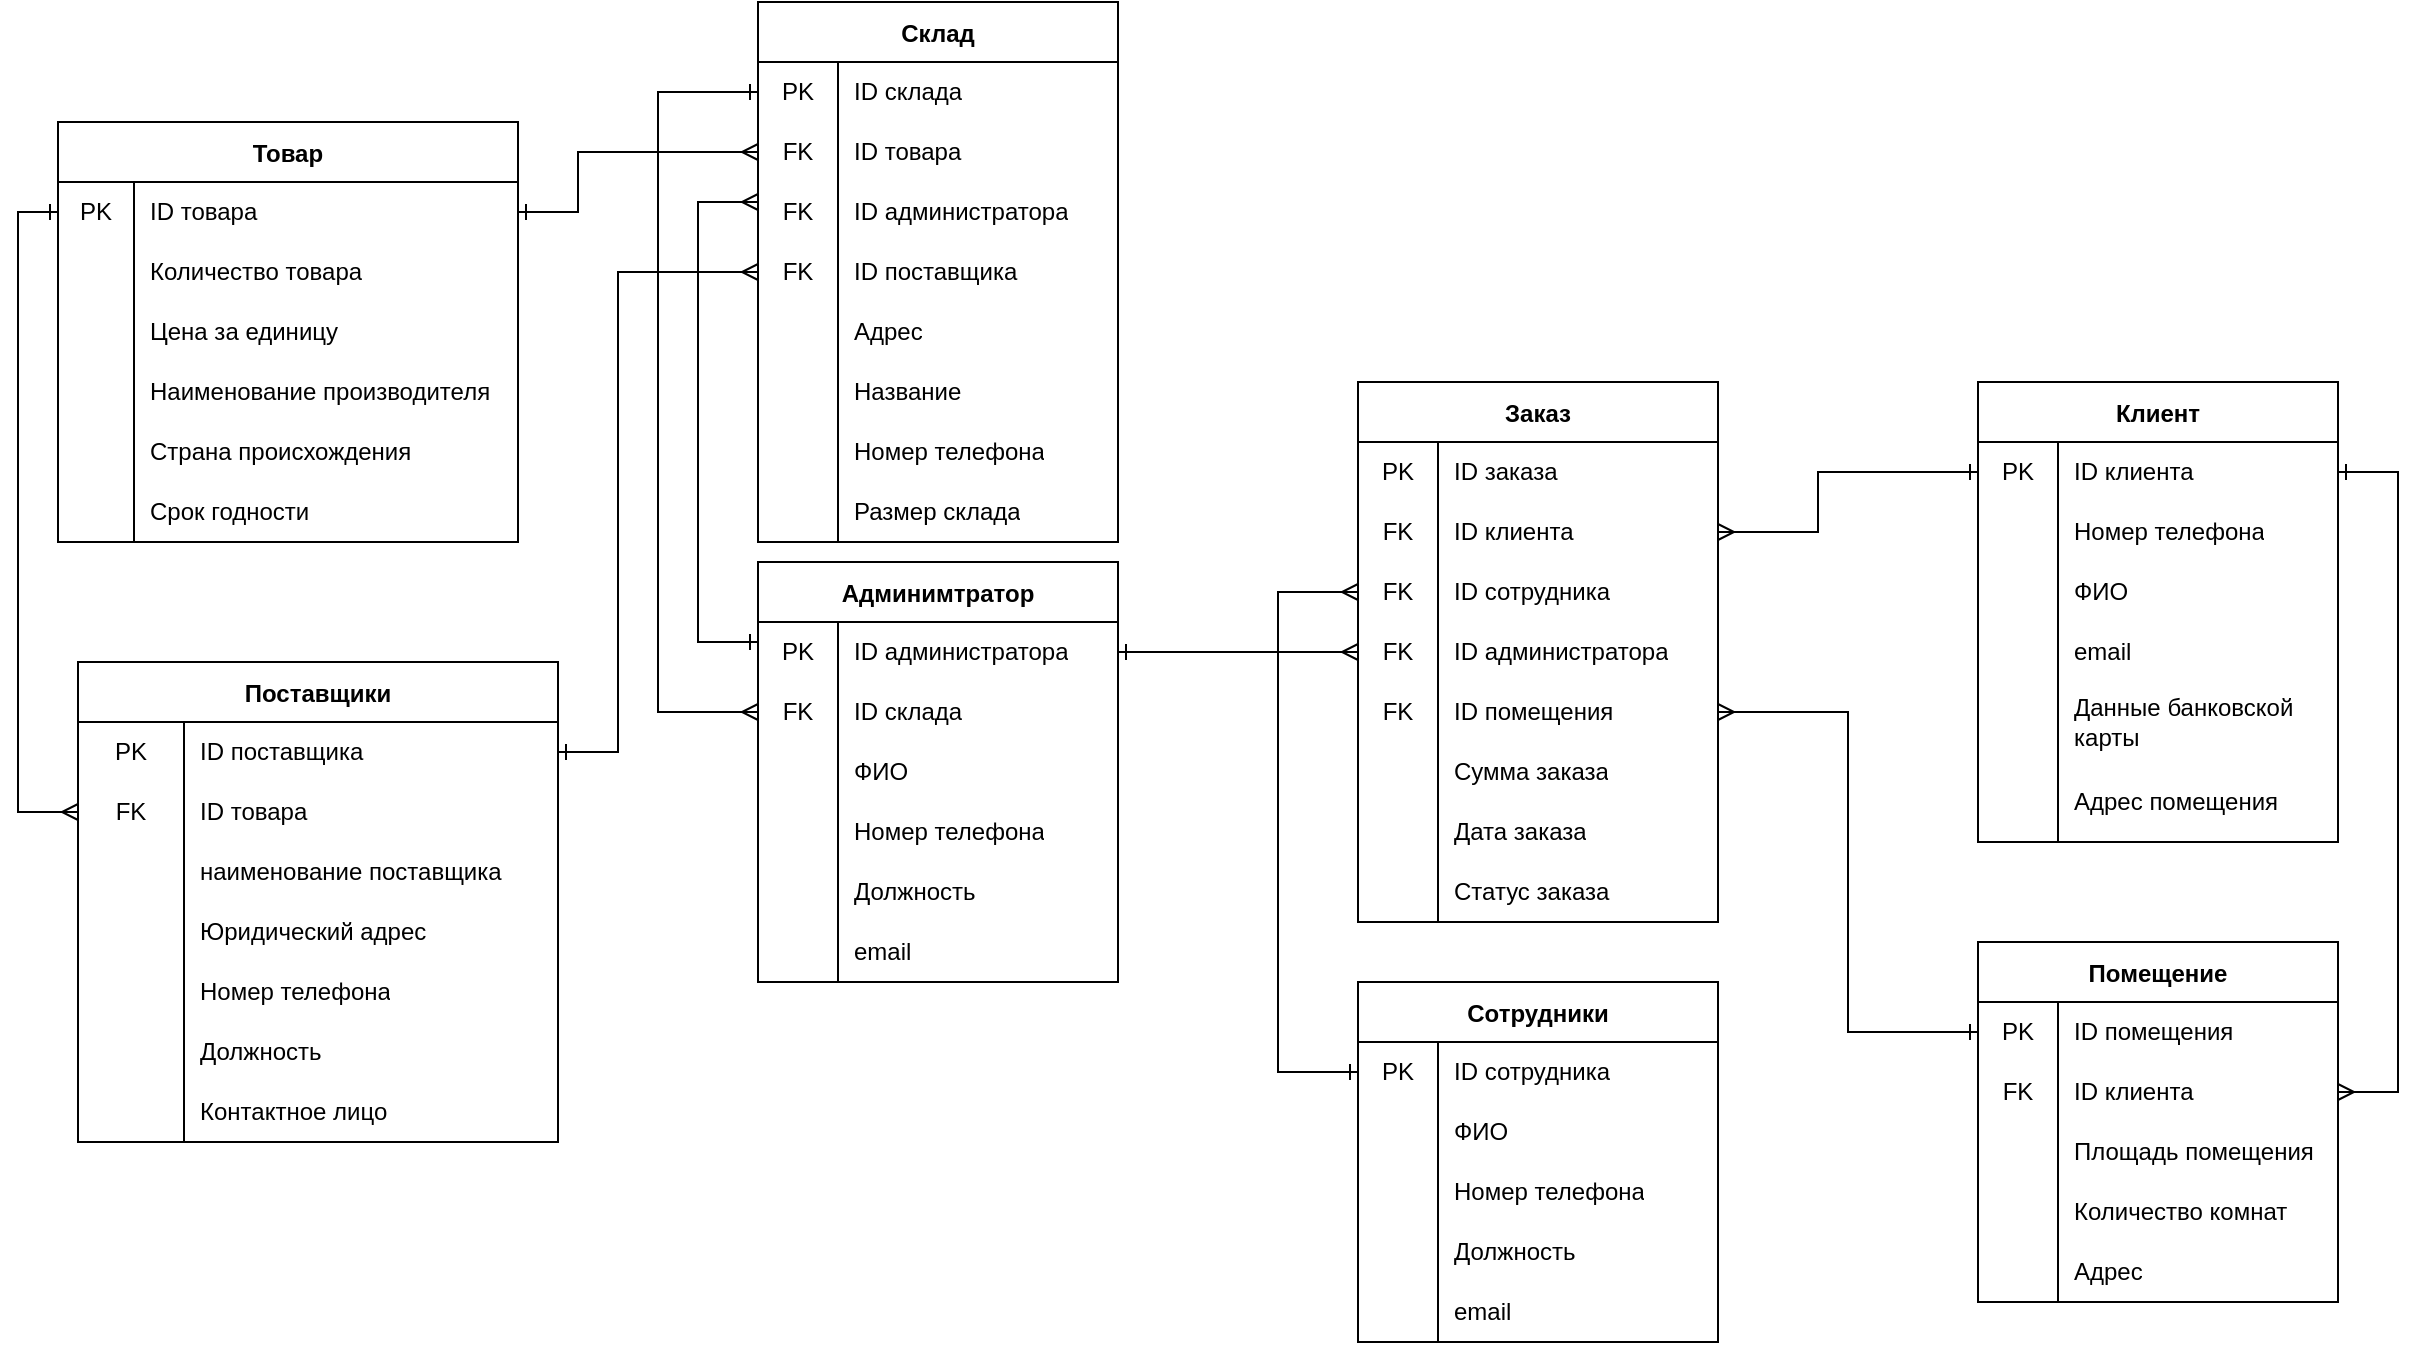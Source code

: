 <mxfile version="20.6.0" type="device"><diagram id="OBoXkC4nlz3z7EiW-fcx" name="Страница 1"><mxGraphModel dx="1374" dy="827" grid="1" gridSize="10" guides="1" tooltips="1" connect="1" arrows="1" fold="1" page="1" pageScale="1" pageWidth="3300" pageHeight="4681" math="0" shadow="0"><root><mxCell id="0"/><mxCell id="1" parent="0"/><mxCell id="IJb0HNaAYDzFqVxqo2gw-1" value="Клиент" style="shape=table;startSize=30;container=1;collapsible=0;childLayout=tableLayout;fixedRows=1;rowLines=0;fontStyle=1;" vertex="1" parent="1"><mxGeometry x="1070" y="270" width="180" height="230" as="geometry"/></mxCell><mxCell id="IJb0HNaAYDzFqVxqo2gw-2" value="" style="shape=tableRow;horizontal=0;startSize=0;swimlaneHead=0;swimlaneBody=0;top=0;left=0;bottom=0;right=0;collapsible=0;dropTarget=0;fillColor=none;points=[[0,0.5],[1,0.5]];portConstraint=eastwest;" vertex="1" parent="IJb0HNaAYDzFqVxqo2gw-1"><mxGeometry y="30" width="180" height="30" as="geometry"/></mxCell><mxCell id="IJb0HNaAYDzFqVxqo2gw-3" value="PK" style="shape=partialRectangle;html=1;whiteSpace=wrap;connectable=0;fillColor=none;top=0;left=0;bottom=0;right=0;overflow=hidden;pointerEvents=1;" vertex="1" parent="IJb0HNaAYDzFqVxqo2gw-2"><mxGeometry width="40" height="30" as="geometry"><mxRectangle width="40" height="30" as="alternateBounds"/></mxGeometry></mxCell><mxCell id="IJb0HNaAYDzFqVxqo2gw-4" value="ID клиента" style="shape=partialRectangle;html=1;whiteSpace=wrap;connectable=0;fillColor=none;top=0;left=0;bottom=0;right=0;align=left;spacingLeft=6;overflow=hidden;" vertex="1" parent="IJb0HNaAYDzFqVxqo2gw-2"><mxGeometry x="40" width="140" height="30" as="geometry"><mxRectangle width="140" height="30" as="alternateBounds"/></mxGeometry></mxCell><mxCell id="IJb0HNaAYDzFqVxqo2gw-5" value="" style="shape=tableRow;horizontal=0;startSize=0;swimlaneHead=0;swimlaneBody=0;top=0;left=0;bottom=0;right=0;collapsible=0;dropTarget=0;fillColor=none;points=[[0,0.5],[1,0.5]];portConstraint=eastwest;" vertex="1" parent="IJb0HNaAYDzFqVxqo2gw-1"><mxGeometry y="60" width="180" height="30" as="geometry"/></mxCell><mxCell id="IJb0HNaAYDzFqVxqo2gw-6" value="" style="shape=partialRectangle;html=1;whiteSpace=wrap;connectable=0;fillColor=none;top=0;left=0;bottom=0;right=0;overflow=hidden;" vertex="1" parent="IJb0HNaAYDzFqVxqo2gw-5"><mxGeometry width="40" height="30" as="geometry"><mxRectangle width="40" height="30" as="alternateBounds"/></mxGeometry></mxCell><mxCell id="IJb0HNaAYDzFqVxqo2gw-7" value="Номер телефона" style="shape=partialRectangle;html=1;whiteSpace=wrap;connectable=0;fillColor=none;top=0;left=0;bottom=0;right=0;align=left;spacingLeft=6;overflow=hidden;" vertex="1" parent="IJb0HNaAYDzFqVxqo2gw-5"><mxGeometry x="40" width="140" height="30" as="geometry"><mxRectangle width="140" height="30" as="alternateBounds"/></mxGeometry></mxCell><mxCell id="IJb0HNaAYDzFqVxqo2gw-8" value="" style="shape=tableRow;horizontal=0;startSize=0;swimlaneHead=0;swimlaneBody=0;top=0;left=0;bottom=0;right=0;collapsible=0;dropTarget=0;fillColor=none;points=[[0,0.5],[1,0.5]];portConstraint=eastwest;" vertex="1" parent="IJb0HNaAYDzFqVxqo2gw-1"><mxGeometry y="90" width="180" height="30" as="geometry"/></mxCell><mxCell id="IJb0HNaAYDzFqVxqo2gw-9" value="" style="shape=partialRectangle;html=1;whiteSpace=wrap;connectable=0;fillColor=none;top=0;left=0;bottom=0;right=0;overflow=hidden;" vertex="1" parent="IJb0HNaAYDzFqVxqo2gw-8"><mxGeometry width="40" height="30" as="geometry"><mxRectangle width="40" height="30" as="alternateBounds"/></mxGeometry></mxCell><mxCell id="IJb0HNaAYDzFqVxqo2gw-10" value="ФИО" style="shape=partialRectangle;html=1;whiteSpace=wrap;connectable=0;fillColor=none;top=0;left=0;bottom=0;right=0;align=left;spacingLeft=6;overflow=hidden;" vertex="1" parent="IJb0HNaAYDzFqVxqo2gw-8"><mxGeometry x="40" width="140" height="30" as="geometry"><mxRectangle width="140" height="30" as="alternateBounds"/></mxGeometry></mxCell><mxCell id="IJb0HNaAYDzFqVxqo2gw-11" style="shape=tableRow;horizontal=0;startSize=0;swimlaneHead=0;swimlaneBody=0;top=0;left=0;bottom=0;right=0;collapsible=0;dropTarget=0;fillColor=none;points=[[0,0.5],[1,0.5]];portConstraint=eastwest;" vertex="1" parent="IJb0HNaAYDzFqVxqo2gw-1"><mxGeometry y="120" width="180" height="30" as="geometry"/></mxCell><mxCell id="IJb0HNaAYDzFqVxqo2gw-12" style="shape=partialRectangle;html=1;whiteSpace=wrap;connectable=0;fillColor=none;top=0;left=0;bottom=0;right=0;overflow=hidden;" vertex="1" parent="IJb0HNaAYDzFqVxqo2gw-11"><mxGeometry width="40" height="30" as="geometry"><mxRectangle width="40" height="30" as="alternateBounds"/></mxGeometry></mxCell><mxCell id="IJb0HNaAYDzFqVxqo2gw-13" value="email" style="shape=partialRectangle;html=1;whiteSpace=wrap;connectable=0;fillColor=none;top=0;left=0;bottom=0;right=0;align=left;spacingLeft=6;overflow=hidden;" vertex="1" parent="IJb0HNaAYDzFqVxqo2gw-11"><mxGeometry x="40" width="140" height="30" as="geometry"><mxRectangle width="140" height="30" as="alternateBounds"/></mxGeometry></mxCell><mxCell id="IJb0HNaAYDzFqVxqo2gw-14" style="shape=tableRow;horizontal=0;startSize=0;swimlaneHead=0;swimlaneBody=0;top=0;left=0;bottom=0;right=0;collapsible=0;dropTarget=0;fillColor=none;points=[[0,0.5],[1,0.5]];portConstraint=eastwest;" vertex="1" parent="IJb0HNaAYDzFqVxqo2gw-1"><mxGeometry y="150" width="180" height="40" as="geometry"/></mxCell><mxCell id="IJb0HNaAYDzFqVxqo2gw-15" style="shape=partialRectangle;html=1;whiteSpace=wrap;connectable=0;fillColor=none;top=0;left=0;bottom=0;right=0;overflow=hidden;" vertex="1" parent="IJb0HNaAYDzFqVxqo2gw-14"><mxGeometry width="40" height="40" as="geometry"><mxRectangle width="40" height="40" as="alternateBounds"/></mxGeometry></mxCell><mxCell id="IJb0HNaAYDzFqVxqo2gw-16" value="Данные банковской карты" style="shape=partialRectangle;html=1;whiteSpace=wrap;connectable=0;fillColor=none;top=0;left=0;bottom=0;right=0;align=left;spacingLeft=6;overflow=hidden;" vertex="1" parent="IJb0HNaAYDzFqVxqo2gw-14"><mxGeometry x="40" width="140" height="40" as="geometry"><mxRectangle width="140" height="40" as="alternateBounds"/></mxGeometry></mxCell><mxCell id="IJb0HNaAYDzFqVxqo2gw-17" style="shape=tableRow;horizontal=0;startSize=0;swimlaneHead=0;swimlaneBody=0;top=0;left=0;bottom=0;right=0;collapsible=0;dropTarget=0;fillColor=none;points=[[0,0.5],[1,0.5]];portConstraint=eastwest;" vertex="1" parent="IJb0HNaAYDzFqVxqo2gw-1"><mxGeometry y="190" width="180" height="40" as="geometry"/></mxCell><mxCell id="IJb0HNaAYDzFqVxqo2gw-18" style="shape=partialRectangle;html=1;whiteSpace=wrap;connectable=0;fillColor=none;top=0;left=0;bottom=0;right=0;overflow=hidden;" vertex="1" parent="IJb0HNaAYDzFqVxqo2gw-17"><mxGeometry width="40" height="40" as="geometry"><mxRectangle width="40" height="40" as="alternateBounds"/></mxGeometry></mxCell><mxCell id="IJb0HNaAYDzFqVxqo2gw-19" value="Адрес помещения" style="shape=partialRectangle;html=1;whiteSpace=wrap;connectable=0;fillColor=none;top=0;left=0;bottom=0;right=0;align=left;spacingLeft=6;overflow=hidden;" vertex="1" parent="IJb0HNaAYDzFqVxqo2gw-17"><mxGeometry x="40" width="140" height="40" as="geometry"><mxRectangle width="140" height="40" as="alternateBounds"/></mxGeometry></mxCell><mxCell id="IJb0HNaAYDzFqVxqo2gw-20" value="Админимтратор" style="shape=table;startSize=30;container=1;collapsible=0;childLayout=tableLayout;fixedRows=1;rowLines=0;fontStyle=1;" vertex="1" parent="1"><mxGeometry x="460" y="360" width="180" height="210" as="geometry"/></mxCell><mxCell id="IJb0HNaAYDzFqVxqo2gw-21" style="shape=tableRow;horizontal=0;startSize=0;swimlaneHead=0;swimlaneBody=0;top=0;left=0;bottom=0;right=0;collapsible=0;dropTarget=0;fillColor=none;points=[[0,0.5],[1,0.5]];portConstraint=eastwest;" vertex="1" parent="IJb0HNaAYDzFqVxqo2gw-20"><mxGeometry y="30" width="180" height="30" as="geometry"/></mxCell><mxCell id="IJb0HNaAYDzFqVxqo2gw-22" value="PK" style="shape=partialRectangle;html=1;whiteSpace=wrap;connectable=0;fillColor=none;top=0;left=0;bottom=0;right=0;overflow=hidden;pointerEvents=1;" vertex="1" parent="IJb0HNaAYDzFqVxqo2gw-21"><mxGeometry width="40" height="30" as="geometry"><mxRectangle width="40" height="30" as="alternateBounds"/></mxGeometry></mxCell><mxCell id="IJb0HNaAYDzFqVxqo2gw-23" value="ID администратора" style="shape=partialRectangle;html=1;whiteSpace=wrap;connectable=0;fillColor=none;top=0;left=0;bottom=0;right=0;align=left;spacingLeft=6;overflow=hidden;" vertex="1" parent="IJb0HNaAYDzFqVxqo2gw-21"><mxGeometry x="40" width="140" height="30" as="geometry"><mxRectangle width="140" height="30" as="alternateBounds"/></mxGeometry></mxCell><mxCell id="IJb0HNaAYDzFqVxqo2gw-359" style="shape=tableRow;horizontal=0;startSize=0;swimlaneHead=0;swimlaneBody=0;top=0;left=0;bottom=0;right=0;collapsible=0;dropTarget=0;fillColor=none;points=[[0,0.5],[1,0.5]];portConstraint=eastwest;" vertex="1" parent="IJb0HNaAYDzFqVxqo2gw-20"><mxGeometry y="60" width="180" height="30" as="geometry"/></mxCell><mxCell id="IJb0HNaAYDzFqVxqo2gw-360" value="FK" style="shape=partialRectangle;html=1;whiteSpace=wrap;connectable=0;fillColor=none;top=0;left=0;bottom=0;right=0;overflow=hidden;pointerEvents=1;" vertex="1" parent="IJb0HNaAYDzFqVxqo2gw-359"><mxGeometry width="40" height="30" as="geometry"><mxRectangle width="40" height="30" as="alternateBounds"/></mxGeometry></mxCell><mxCell id="IJb0HNaAYDzFqVxqo2gw-361" value="ID склада" style="shape=partialRectangle;html=1;whiteSpace=wrap;connectable=0;fillColor=none;top=0;left=0;bottom=0;right=0;align=left;spacingLeft=6;overflow=hidden;" vertex="1" parent="IJb0HNaAYDzFqVxqo2gw-359"><mxGeometry x="40" width="140" height="30" as="geometry"><mxRectangle width="140" height="30" as="alternateBounds"/></mxGeometry></mxCell><mxCell id="IJb0HNaAYDzFqVxqo2gw-24" value="" style="shape=tableRow;horizontal=0;startSize=0;swimlaneHead=0;swimlaneBody=0;top=0;left=0;bottom=0;right=0;collapsible=0;dropTarget=0;fillColor=none;points=[[0,0.5],[1,0.5]];portConstraint=eastwest;" vertex="1" parent="IJb0HNaAYDzFqVxqo2gw-20"><mxGeometry y="90" width="180" height="30" as="geometry"/></mxCell><mxCell id="IJb0HNaAYDzFqVxqo2gw-25" value="" style="shape=partialRectangle;html=1;whiteSpace=wrap;connectable=0;fillColor=none;top=0;left=0;bottom=0;right=0;overflow=hidden;pointerEvents=1;" vertex="1" parent="IJb0HNaAYDzFqVxqo2gw-24"><mxGeometry width="40" height="30" as="geometry"><mxRectangle width="40" height="30" as="alternateBounds"/></mxGeometry></mxCell><mxCell id="IJb0HNaAYDzFqVxqo2gw-26" value="ФИО" style="shape=partialRectangle;html=1;whiteSpace=wrap;connectable=0;fillColor=none;top=0;left=0;bottom=0;right=0;align=left;spacingLeft=6;overflow=hidden;" vertex="1" parent="IJb0HNaAYDzFqVxqo2gw-24"><mxGeometry x="40" width="140" height="30" as="geometry"><mxRectangle width="140" height="30" as="alternateBounds"/></mxGeometry></mxCell><mxCell id="IJb0HNaAYDzFqVxqo2gw-27" value="" style="shape=tableRow;horizontal=0;startSize=0;swimlaneHead=0;swimlaneBody=0;top=0;left=0;bottom=0;right=0;collapsible=0;dropTarget=0;fillColor=none;points=[[0,0.5],[1,0.5]];portConstraint=eastwest;" vertex="1" parent="IJb0HNaAYDzFqVxqo2gw-20"><mxGeometry y="120" width="180" height="30" as="geometry"/></mxCell><mxCell id="IJb0HNaAYDzFqVxqo2gw-28" value="" style="shape=partialRectangle;html=1;whiteSpace=wrap;connectable=0;fillColor=none;top=0;left=0;bottom=0;right=0;overflow=hidden;" vertex="1" parent="IJb0HNaAYDzFqVxqo2gw-27"><mxGeometry width="40" height="30" as="geometry"><mxRectangle width="40" height="30" as="alternateBounds"/></mxGeometry></mxCell><mxCell id="IJb0HNaAYDzFqVxqo2gw-29" value="Номер телефона" style="shape=partialRectangle;html=1;whiteSpace=wrap;connectable=0;fillColor=none;top=0;left=0;bottom=0;right=0;align=left;spacingLeft=6;overflow=hidden;" vertex="1" parent="IJb0HNaAYDzFqVxqo2gw-27"><mxGeometry x="40" width="140" height="30" as="geometry"><mxRectangle width="140" height="30" as="alternateBounds"/></mxGeometry></mxCell><mxCell id="IJb0HNaAYDzFqVxqo2gw-30" value="" style="shape=tableRow;horizontal=0;startSize=0;swimlaneHead=0;swimlaneBody=0;top=0;left=0;bottom=0;right=0;collapsible=0;dropTarget=0;fillColor=none;points=[[0,0.5],[1,0.5]];portConstraint=eastwest;" vertex="1" parent="IJb0HNaAYDzFqVxqo2gw-20"><mxGeometry y="150" width="180" height="30" as="geometry"/></mxCell><mxCell id="IJb0HNaAYDzFqVxqo2gw-31" value="" style="shape=partialRectangle;html=1;whiteSpace=wrap;connectable=0;fillColor=none;top=0;left=0;bottom=0;right=0;overflow=hidden;" vertex="1" parent="IJb0HNaAYDzFqVxqo2gw-30"><mxGeometry width="40" height="30" as="geometry"><mxRectangle width="40" height="30" as="alternateBounds"/></mxGeometry></mxCell><mxCell id="IJb0HNaAYDzFqVxqo2gw-32" value="Должность" style="shape=partialRectangle;html=1;whiteSpace=wrap;connectable=0;fillColor=none;top=0;left=0;bottom=0;right=0;align=left;spacingLeft=6;overflow=hidden;" vertex="1" parent="IJb0HNaAYDzFqVxqo2gw-30"><mxGeometry x="40" width="140" height="30" as="geometry"><mxRectangle width="140" height="30" as="alternateBounds"/></mxGeometry></mxCell><mxCell id="IJb0HNaAYDzFqVxqo2gw-33" style="shape=tableRow;horizontal=0;startSize=0;swimlaneHead=0;swimlaneBody=0;top=0;left=0;bottom=0;right=0;collapsible=0;dropTarget=0;fillColor=none;points=[[0,0.5],[1,0.5]];portConstraint=eastwest;" vertex="1" parent="IJb0HNaAYDzFqVxqo2gw-20"><mxGeometry y="180" width="180" height="30" as="geometry"/></mxCell><mxCell id="IJb0HNaAYDzFqVxqo2gw-34" style="shape=partialRectangle;html=1;whiteSpace=wrap;connectable=0;fillColor=none;top=0;left=0;bottom=0;right=0;overflow=hidden;" vertex="1" parent="IJb0HNaAYDzFqVxqo2gw-33"><mxGeometry width="40" height="30" as="geometry"><mxRectangle width="40" height="30" as="alternateBounds"/></mxGeometry></mxCell><mxCell id="IJb0HNaAYDzFqVxqo2gw-35" value="email" style="shape=partialRectangle;html=1;whiteSpace=wrap;connectable=0;fillColor=none;top=0;left=0;bottom=0;right=0;align=left;spacingLeft=6;overflow=hidden;" vertex="1" parent="IJb0HNaAYDzFqVxqo2gw-33"><mxGeometry x="40" width="140" height="30" as="geometry"><mxRectangle width="140" height="30" as="alternateBounds"/></mxGeometry></mxCell><mxCell id="IJb0HNaAYDzFqVxqo2gw-36" value="Склад" style="shape=table;startSize=30;container=1;collapsible=0;childLayout=tableLayout;fixedRows=1;rowLines=0;fontStyle=1;" vertex="1" parent="1"><mxGeometry x="460" y="80" width="180" height="270" as="geometry"/></mxCell><mxCell id="IJb0HNaAYDzFqVxqo2gw-37" value="" style="shape=tableRow;horizontal=0;startSize=0;swimlaneHead=0;swimlaneBody=0;top=0;left=0;bottom=0;right=0;collapsible=0;dropTarget=0;fillColor=none;points=[[0,0.5],[1,0.5]];portConstraint=eastwest;" vertex="1" parent="IJb0HNaAYDzFqVxqo2gw-36"><mxGeometry y="30" width="180" height="30" as="geometry"/></mxCell><mxCell id="IJb0HNaAYDzFqVxqo2gw-38" value="PK" style="shape=partialRectangle;html=1;whiteSpace=wrap;connectable=0;fillColor=none;top=0;left=0;bottom=0;right=0;overflow=hidden;pointerEvents=1;" vertex="1" parent="IJb0HNaAYDzFqVxqo2gw-37"><mxGeometry width="40" height="30" as="geometry"><mxRectangle width="40" height="30" as="alternateBounds"/></mxGeometry></mxCell><mxCell id="IJb0HNaAYDzFqVxqo2gw-39" value="ID склада" style="shape=partialRectangle;html=1;whiteSpace=wrap;connectable=0;fillColor=none;top=0;left=0;bottom=0;right=0;align=left;spacingLeft=6;overflow=hidden;" vertex="1" parent="IJb0HNaAYDzFqVxqo2gw-37"><mxGeometry x="40" width="140" height="30" as="geometry"><mxRectangle width="140" height="30" as="alternateBounds"/></mxGeometry></mxCell><mxCell id="IJb0HNaAYDzFqVxqo2gw-348" style="shape=tableRow;horizontal=0;startSize=0;swimlaneHead=0;swimlaneBody=0;top=0;left=0;bottom=0;right=0;collapsible=0;dropTarget=0;fillColor=none;points=[[0,0.5],[1,0.5]];portConstraint=eastwest;" vertex="1" parent="IJb0HNaAYDzFqVxqo2gw-36"><mxGeometry y="60" width="180" height="30" as="geometry"/></mxCell><mxCell id="IJb0HNaAYDzFqVxqo2gw-349" value="FK" style="shape=partialRectangle;html=1;whiteSpace=wrap;connectable=0;fillColor=none;top=0;left=0;bottom=0;right=0;overflow=hidden;pointerEvents=1;" vertex="1" parent="IJb0HNaAYDzFqVxqo2gw-348"><mxGeometry width="40" height="30" as="geometry"><mxRectangle width="40" height="30" as="alternateBounds"/></mxGeometry></mxCell><mxCell id="IJb0HNaAYDzFqVxqo2gw-350" value="ID товара" style="shape=partialRectangle;html=1;whiteSpace=wrap;connectable=0;fillColor=none;top=0;left=0;bottom=0;right=0;align=left;spacingLeft=6;overflow=hidden;" vertex="1" parent="IJb0HNaAYDzFqVxqo2gw-348"><mxGeometry x="40" width="140" height="30" as="geometry"><mxRectangle width="140" height="30" as="alternateBounds"/></mxGeometry></mxCell><mxCell id="IJb0HNaAYDzFqVxqo2gw-362" style="shape=tableRow;horizontal=0;startSize=0;swimlaneHead=0;swimlaneBody=0;top=0;left=0;bottom=0;right=0;collapsible=0;dropTarget=0;fillColor=none;points=[[0,0.5],[1,0.5]];portConstraint=eastwest;" vertex="1" parent="IJb0HNaAYDzFqVxqo2gw-36"><mxGeometry y="90" width="180" height="30" as="geometry"/></mxCell><mxCell id="IJb0HNaAYDzFqVxqo2gw-363" value="FK" style="shape=partialRectangle;html=1;whiteSpace=wrap;connectable=0;fillColor=none;top=0;left=0;bottom=0;right=0;overflow=hidden;pointerEvents=1;" vertex="1" parent="IJb0HNaAYDzFqVxqo2gw-362"><mxGeometry width="40" height="30" as="geometry"><mxRectangle width="40" height="30" as="alternateBounds"/></mxGeometry></mxCell><mxCell id="IJb0HNaAYDzFqVxqo2gw-364" value="ID администратора" style="shape=partialRectangle;html=1;whiteSpace=wrap;connectable=0;fillColor=none;top=0;left=0;bottom=0;right=0;align=left;spacingLeft=6;overflow=hidden;" vertex="1" parent="IJb0HNaAYDzFqVxqo2gw-362"><mxGeometry x="40" width="140" height="30" as="geometry"><mxRectangle width="140" height="30" as="alternateBounds"/></mxGeometry></mxCell><mxCell id="IJb0HNaAYDzFqVxqo2gw-368" style="shape=tableRow;horizontal=0;startSize=0;swimlaneHead=0;swimlaneBody=0;top=0;left=0;bottom=0;right=0;collapsible=0;dropTarget=0;fillColor=none;points=[[0,0.5],[1,0.5]];portConstraint=eastwest;" vertex="1" parent="IJb0HNaAYDzFqVxqo2gw-36"><mxGeometry y="120" width="180" height="30" as="geometry"/></mxCell><mxCell id="IJb0HNaAYDzFqVxqo2gw-369" value="FK" style="shape=partialRectangle;html=1;whiteSpace=wrap;connectable=0;fillColor=none;top=0;left=0;bottom=0;right=0;overflow=hidden;pointerEvents=1;" vertex="1" parent="IJb0HNaAYDzFqVxqo2gw-368"><mxGeometry width="40" height="30" as="geometry"><mxRectangle width="40" height="30" as="alternateBounds"/></mxGeometry></mxCell><mxCell id="IJb0HNaAYDzFqVxqo2gw-370" value="ID поставщика" style="shape=partialRectangle;html=1;whiteSpace=wrap;connectable=0;fillColor=none;top=0;left=0;bottom=0;right=0;align=left;spacingLeft=6;overflow=hidden;" vertex="1" parent="IJb0HNaAYDzFqVxqo2gw-368"><mxGeometry x="40" width="140" height="30" as="geometry"><mxRectangle width="140" height="30" as="alternateBounds"/></mxGeometry></mxCell><mxCell id="IJb0HNaAYDzFqVxqo2gw-40" value="" style="shape=tableRow;horizontal=0;startSize=0;swimlaneHead=0;swimlaneBody=0;top=0;left=0;bottom=0;right=0;collapsible=0;dropTarget=0;fillColor=none;points=[[0,0.5],[1,0.5]];portConstraint=eastwest;" vertex="1" parent="IJb0HNaAYDzFqVxqo2gw-36"><mxGeometry y="150" width="180" height="30" as="geometry"/></mxCell><mxCell id="IJb0HNaAYDzFqVxqo2gw-41" value="" style="shape=partialRectangle;html=1;whiteSpace=wrap;connectable=0;fillColor=none;top=0;left=0;bottom=0;right=0;overflow=hidden;" vertex="1" parent="IJb0HNaAYDzFqVxqo2gw-40"><mxGeometry width="40" height="30" as="geometry"><mxRectangle width="40" height="30" as="alternateBounds"/></mxGeometry></mxCell><mxCell id="IJb0HNaAYDzFqVxqo2gw-42" value="Адрес" style="shape=partialRectangle;html=1;whiteSpace=wrap;connectable=0;fillColor=none;top=0;left=0;bottom=0;right=0;align=left;spacingLeft=6;overflow=hidden;" vertex="1" parent="IJb0HNaAYDzFqVxqo2gw-40"><mxGeometry x="40" width="140" height="30" as="geometry"><mxRectangle width="140" height="30" as="alternateBounds"/></mxGeometry></mxCell><mxCell id="IJb0HNaAYDzFqVxqo2gw-43" value="" style="shape=tableRow;horizontal=0;startSize=0;swimlaneHead=0;swimlaneBody=0;top=0;left=0;bottom=0;right=0;collapsible=0;dropTarget=0;fillColor=none;points=[[0,0.5],[1,0.5]];portConstraint=eastwest;" vertex="1" parent="IJb0HNaAYDzFqVxqo2gw-36"><mxGeometry y="180" width="180" height="30" as="geometry"/></mxCell><mxCell id="IJb0HNaAYDzFqVxqo2gw-44" value="" style="shape=partialRectangle;html=1;whiteSpace=wrap;connectable=0;fillColor=none;top=0;left=0;bottom=0;right=0;overflow=hidden;" vertex="1" parent="IJb0HNaAYDzFqVxqo2gw-43"><mxGeometry width="40" height="30" as="geometry"><mxRectangle width="40" height="30" as="alternateBounds"/></mxGeometry></mxCell><mxCell id="IJb0HNaAYDzFqVxqo2gw-45" value="Название" style="shape=partialRectangle;html=1;whiteSpace=wrap;connectable=0;fillColor=none;top=0;left=0;bottom=0;right=0;align=left;spacingLeft=6;overflow=hidden;" vertex="1" parent="IJb0HNaAYDzFqVxqo2gw-43"><mxGeometry x="40" width="140" height="30" as="geometry"><mxRectangle width="140" height="30" as="alternateBounds"/></mxGeometry></mxCell><mxCell id="IJb0HNaAYDzFqVxqo2gw-46" style="shape=tableRow;horizontal=0;startSize=0;swimlaneHead=0;swimlaneBody=0;top=0;left=0;bottom=0;right=0;collapsible=0;dropTarget=0;fillColor=none;points=[[0,0.5],[1,0.5]];portConstraint=eastwest;" vertex="1" parent="IJb0HNaAYDzFqVxqo2gw-36"><mxGeometry y="210" width="180" height="30" as="geometry"/></mxCell><mxCell id="IJb0HNaAYDzFqVxqo2gw-47" style="shape=partialRectangle;html=1;whiteSpace=wrap;connectable=0;fillColor=none;top=0;left=0;bottom=0;right=0;overflow=hidden;" vertex="1" parent="IJb0HNaAYDzFqVxqo2gw-46"><mxGeometry width="40" height="30" as="geometry"><mxRectangle width="40" height="30" as="alternateBounds"/></mxGeometry></mxCell><mxCell id="IJb0HNaAYDzFqVxqo2gw-48" value="Номер телефона" style="shape=partialRectangle;html=1;whiteSpace=wrap;connectable=0;fillColor=none;top=0;left=0;bottom=0;right=0;align=left;spacingLeft=6;overflow=hidden;" vertex="1" parent="IJb0HNaAYDzFqVxqo2gw-46"><mxGeometry x="40" width="140" height="30" as="geometry"><mxRectangle width="140" height="30" as="alternateBounds"/></mxGeometry></mxCell><mxCell id="IJb0HNaAYDzFqVxqo2gw-49" style="shape=tableRow;horizontal=0;startSize=0;swimlaneHead=0;swimlaneBody=0;top=0;left=0;bottom=0;right=0;collapsible=0;dropTarget=0;fillColor=none;points=[[0,0.5],[1,0.5]];portConstraint=eastwest;" vertex="1" parent="IJb0HNaAYDzFqVxqo2gw-36"><mxGeometry y="240" width="180" height="30" as="geometry"/></mxCell><mxCell id="IJb0HNaAYDzFqVxqo2gw-50" style="shape=partialRectangle;html=1;whiteSpace=wrap;connectable=0;fillColor=none;top=0;left=0;bottom=0;right=0;overflow=hidden;" vertex="1" parent="IJb0HNaAYDzFqVxqo2gw-49"><mxGeometry width="40" height="30" as="geometry"><mxRectangle width="40" height="30" as="alternateBounds"/></mxGeometry></mxCell><mxCell id="IJb0HNaAYDzFqVxqo2gw-51" value="Размер склада" style="shape=partialRectangle;html=1;whiteSpace=wrap;connectable=0;fillColor=none;top=0;left=0;bottom=0;right=0;align=left;spacingLeft=6;overflow=hidden;" vertex="1" parent="IJb0HNaAYDzFqVxqo2gw-49"><mxGeometry x="40" width="140" height="30" as="geometry"><mxRectangle width="140" height="30" as="alternateBounds"/></mxGeometry></mxCell><mxCell id="IJb0HNaAYDzFqVxqo2gw-80" value="Поставщики" style="shape=table;startSize=30;container=1;collapsible=0;childLayout=tableLayout;fixedRows=1;rowLines=0;fontStyle=1;" vertex="1" parent="1"><mxGeometry x="120" y="410" width="240" height="240" as="geometry"/></mxCell><mxCell id="IJb0HNaAYDzFqVxqo2gw-81" value="" style="shape=tableRow;horizontal=0;startSize=0;swimlaneHead=0;swimlaneBody=0;top=0;left=0;bottom=0;right=0;collapsible=0;dropTarget=0;fillColor=none;points=[[0,0.5],[1,0.5]];portConstraint=eastwest;" vertex="1" parent="IJb0HNaAYDzFqVxqo2gw-80"><mxGeometry y="30" width="240" height="30" as="geometry"/></mxCell><mxCell id="IJb0HNaAYDzFqVxqo2gw-82" value="PK" style="shape=partialRectangle;html=1;whiteSpace=wrap;connectable=0;fillColor=none;top=0;left=0;bottom=0;right=0;overflow=hidden;pointerEvents=1;" vertex="1" parent="IJb0HNaAYDzFqVxqo2gw-81"><mxGeometry width="53" height="30" as="geometry"><mxRectangle width="53" height="30" as="alternateBounds"/></mxGeometry></mxCell><mxCell id="IJb0HNaAYDzFqVxqo2gw-83" value="ID поставщика" style="shape=partialRectangle;html=1;whiteSpace=wrap;connectable=0;fillColor=none;top=0;left=0;bottom=0;right=0;align=left;spacingLeft=6;overflow=hidden;" vertex="1" parent="IJb0HNaAYDzFqVxqo2gw-81"><mxGeometry x="53" width="187" height="30" as="geometry"><mxRectangle width="187" height="30" as="alternateBounds"/></mxGeometry></mxCell><mxCell id="IJb0HNaAYDzFqVxqo2gw-352" style="shape=tableRow;horizontal=0;startSize=0;swimlaneHead=0;swimlaneBody=0;top=0;left=0;bottom=0;right=0;collapsible=0;dropTarget=0;fillColor=none;points=[[0,0.5],[1,0.5]];portConstraint=eastwest;" vertex="1" parent="IJb0HNaAYDzFqVxqo2gw-80"><mxGeometry y="60" width="240" height="30" as="geometry"/></mxCell><mxCell id="IJb0HNaAYDzFqVxqo2gw-353" value="FK" style="shape=partialRectangle;html=1;whiteSpace=wrap;connectable=0;fillColor=none;top=0;left=0;bottom=0;right=0;overflow=hidden;pointerEvents=1;" vertex="1" parent="IJb0HNaAYDzFqVxqo2gw-352"><mxGeometry width="53" height="30" as="geometry"><mxRectangle width="53" height="30" as="alternateBounds"/></mxGeometry></mxCell><mxCell id="IJb0HNaAYDzFqVxqo2gw-354" value="ID товара" style="shape=partialRectangle;html=1;whiteSpace=wrap;connectable=0;fillColor=none;top=0;left=0;bottom=0;right=0;align=left;spacingLeft=6;overflow=hidden;" vertex="1" parent="IJb0HNaAYDzFqVxqo2gw-352"><mxGeometry x="53" width="187" height="30" as="geometry"><mxRectangle width="187" height="30" as="alternateBounds"/></mxGeometry></mxCell><mxCell id="IJb0HNaAYDzFqVxqo2gw-84" value="" style="shape=tableRow;horizontal=0;startSize=0;swimlaneHead=0;swimlaneBody=0;top=0;left=0;bottom=0;right=0;collapsible=0;dropTarget=0;fillColor=none;points=[[0,0.5],[1,0.5]];portConstraint=eastwest;" vertex="1" parent="IJb0HNaAYDzFqVxqo2gw-80"><mxGeometry y="90" width="240" height="30" as="geometry"/></mxCell><mxCell id="IJb0HNaAYDzFqVxqo2gw-85" value="" style="shape=partialRectangle;html=1;whiteSpace=wrap;connectable=0;fillColor=none;top=0;left=0;bottom=0;right=0;overflow=hidden;" vertex="1" parent="IJb0HNaAYDzFqVxqo2gw-84"><mxGeometry width="53" height="30" as="geometry"><mxRectangle width="53" height="30" as="alternateBounds"/></mxGeometry></mxCell><mxCell id="IJb0HNaAYDzFqVxqo2gw-86" value="наименование поставщика" style="shape=partialRectangle;html=1;whiteSpace=wrap;connectable=0;fillColor=none;top=0;left=0;bottom=0;right=0;align=left;spacingLeft=6;overflow=hidden;" vertex="1" parent="IJb0HNaAYDzFqVxqo2gw-84"><mxGeometry x="53" width="187" height="30" as="geometry"><mxRectangle width="187" height="30" as="alternateBounds"/></mxGeometry></mxCell><mxCell id="IJb0HNaAYDzFqVxqo2gw-87" value="" style="shape=tableRow;horizontal=0;startSize=0;swimlaneHead=0;swimlaneBody=0;top=0;left=0;bottom=0;right=0;collapsible=0;dropTarget=0;fillColor=none;points=[[0,0.5],[1,0.5]];portConstraint=eastwest;" vertex="1" parent="IJb0HNaAYDzFqVxqo2gw-80"><mxGeometry y="120" width="240" height="30" as="geometry"/></mxCell><mxCell id="IJb0HNaAYDzFqVxqo2gw-88" value="" style="shape=partialRectangle;html=1;whiteSpace=wrap;connectable=0;fillColor=none;top=0;left=0;bottom=0;right=0;overflow=hidden;" vertex="1" parent="IJb0HNaAYDzFqVxqo2gw-87"><mxGeometry width="53" height="30" as="geometry"><mxRectangle width="53" height="30" as="alternateBounds"/></mxGeometry></mxCell><mxCell id="IJb0HNaAYDzFqVxqo2gw-89" value="Юридический адрес" style="shape=partialRectangle;html=1;whiteSpace=wrap;connectable=0;fillColor=none;top=0;left=0;bottom=0;right=0;align=left;spacingLeft=6;overflow=hidden;" vertex="1" parent="IJb0HNaAYDzFqVxqo2gw-87"><mxGeometry x="53" width="187" height="30" as="geometry"><mxRectangle width="187" height="30" as="alternateBounds"/></mxGeometry></mxCell><mxCell id="IJb0HNaAYDzFqVxqo2gw-90" style="shape=tableRow;horizontal=0;startSize=0;swimlaneHead=0;swimlaneBody=0;top=0;left=0;bottom=0;right=0;collapsible=0;dropTarget=0;fillColor=none;points=[[0,0.5],[1,0.5]];portConstraint=eastwest;" vertex="1" parent="IJb0HNaAYDzFqVxqo2gw-80"><mxGeometry y="150" width="240" height="30" as="geometry"/></mxCell><mxCell id="IJb0HNaAYDzFqVxqo2gw-91" style="shape=partialRectangle;html=1;whiteSpace=wrap;connectable=0;fillColor=none;top=0;left=0;bottom=0;right=0;overflow=hidden;" vertex="1" parent="IJb0HNaAYDzFqVxqo2gw-90"><mxGeometry width="53" height="30" as="geometry"><mxRectangle width="53" height="30" as="alternateBounds"/></mxGeometry></mxCell><mxCell id="IJb0HNaAYDzFqVxqo2gw-92" value="Номер телефона" style="shape=partialRectangle;html=1;whiteSpace=wrap;connectable=0;fillColor=none;top=0;left=0;bottom=0;right=0;align=left;spacingLeft=6;overflow=hidden;" vertex="1" parent="IJb0HNaAYDzFqVxqo2gw-90"><mxGeometry x="53" width="187" height="30" as="geometry"><mxRectangle width="187" height="30" as="alternateBounds"/></mxGeometry></mxCell><mxCell id="IJb0HNaAYDzFqVxqo2gw-93" style="shape=tableRow;horizontal=0;startSize=0;swimlaneHead=0;swimlaneBody=0;top=0;left=0;bottom=0;right=0;collapsible=0;dropTarget=0;fillColor=none;points=[[0,0.5],[1,0.5]];portConstraint=eastwest;" vertex="1" parent="IJb0HNaAYDzFqVxqo2gw-80"><mxGeometry y="180" width="240" height="30" as="geometry"/></mxCell><mxCell id="IJb0HNaAYDzFqVxqo2gw-94" style="shape=partialRectangle;html=1;whiteSpace=wrap;connectable=0;fillColor=none;top=0;left=0;bottom=0;right=0;overflow=hidden;" vertex="1" parent="IJb0HNaAYDzFqVxqo2gw-93"><mxGeometry width="53" height="30" as="geometry"><mxRectangle width="53" height="30" as="alternateBounds"/></mxGeometry></mxCell><mxCell id="IJb0HNaAYDzFqVxqo2gw-95" value="Должность" style="shape=partialRectangle;html=1;whiteSpace=wrap;connectable=0;fillColor=none;top=0;left=0;bottom=0;right=0;align=left;spacingLeft=6;overflow=hidden;" vertex="1" parent="IJb0HNaAYDzFqVxqo2gw-93"><mxGeometry x="53" width="187" height="30" as="geometry"><mxRectangle width="187" height="30" as="alternateBounds"/></mxGeometry></mxCell><mxCell id="IJb0HNaAYDzFqVxqo2gw-96" style="shape=tableRow;horizontal=0;startSize=0;swimlaneHead=0;swimlaneBody=0;top=0;left=0;bottom=0;right=0;collapsible=0;dropTarget=0;fillColor=none;points=[[0,0.5],[1,0.5]];portConstraint=eastwest;" vertex="1" parent="IJb0HNaAYDzFqVxqo2gw-80"><mxGeometry y="210" width="240" height="30" as="geometry"/></mxCell><mxCell id="IJb0HNaAYDzFqVxqo2gw-97" style="shape=partialRectangle;html=1;whiteSpace=wrap;connectable=0;fillColor=none;top=0;left=0;bottom=0;right=0;overflow=hidden;" vertex="1" parent="IJb0HNaAYDzFqVxqo2gw-96"><mxGeometry width="53" height="30" as="geometry"><mxRectangle width="53" height="30" as="alternateBounds"/></mxGeometry></mxCell><mxCell id="IJb0HNaAYDzFqVxqo2gw-98" value="Контактное лицо" style="shape=partialRectangle;html=1;whiteSpace=wrap;connectable=0;fillColor=none;top=0;left=0;bottom=0;right=0;align=left;spacingLeft=6;overflow=hidden;" vertex="1" parent="IJb0HNaAYDzFqVxqo2gw-96"><mxGeometry x="53" width="187" height="30" as="geometry"><mxRectangle width="187" height="30" as="alternateBounds"/></mxGeometry></mxCell><mxCell id="IJb0HNaAYDzFqVxqo2gw-249" value="Сотрудники" style="shape=table;startSize=30;container=1;collapsible=0;childLayout=tableLayout;fixedRows=1;rowLines=0;fontStyle=1;" vertex="1" parent="1"><mxGeometry x="760" y="570" width="180" height="180" as="geometry"/></mxCell><mxCell id="IJb0HNaAYDzFqVxqo2gw-250" value="" style="shape=tableRow;horizontal=0;startSize=0;swimlaneHead=0;swimlaneBody=0;top=0;left=0;bottom=0;right=0;collapsible=0;dropTarget=0;fillColor=none;points=[[0,0.5],[1,0.5]];portConstraint=eastwest;" vertex="1" parent="IJb0HNaAYDzFqVxqo2gw-249"><mxGeometry y="30" width="180" height="30" as="geometry"/></mxCell><mxCell id="IJb0HNaAYDzFqVxqo2gw-251" value="PK" style="shape=partialRectangle;html=1;whiteSpace=wrap;connectable=0;fillColor=none;top=0;left=0;bottom=0;right=0;overflow=hidden;pointerEvents=1;" vertex="1" parent="IJb0HNaAYDzFqVxqo2gw-250"><mxGeometry width="40" height="30" as="geometry"><mxRectangle width="40" height="30" as="alternateBounds"/></mxGeometry></mxCell><mxCell id="IJb0HNaAYDzFqVxqo2gw-252" value="ID сотрудника" style="shape=partialRectangle;html=1;whiteSpace=wrap;connectable=0;fillColor=none;top=0;left=0;bottom=0;right=0;align=left;spacingLeft=6;overflow=hidden;" vertex="1" parent="IJb0HNaAYDzFqVxqo2gw-250"><mxGeometry x="40" width="140" height="30" as="geometry"><mxRectangle width="140" height="30" as="alternateBounds"/></mxGeometry></mxCell><mxCell id="IJb0HNaAYDzFqVxqo2gw-253" value="" style="shape=tableRow;horizontal=0;startSize=0;swimlaneHead=0;swimlaneBody=0;top=0;left=0;bottom=0;right=0;collapsible=0;dropTarget=0;fillColor=none;points=[[0,0.5],[1,0.5]];portConstraint=eastwest;" vertex="1" parent="IJb0HNaAYDzFqVxqo2gw-249"><mxGeometry y="60" width="180" height="30" as="geometry"/></mxCell><mxCell id="IJb0HNaAYDzFqVxqo2gw-254" value="" style="shape=partialRectangle;html=1;whiteSpace=wrap;connectable=0;fillColor=none;top=0;left=0;bottom=0;right=0;overflow=hidden;" vertex="1" parent="IJb0HNaAYDzFqVxqo2gw-253"><mxGeometry width="40" height="30" as="geometry"><mxRectangle width="40" height="30" as="alternateBounds"/></mxGeometry></mxCell><mxCell id="IJb0HNaAYDzFqVxqo2gw-255" value="ФИО" style="shape=partialRectangle;html=1;whiteSpace=wrap;connectable=0;fillColor=none;top=0;left=0;bottom=0;right=0;align=left;spacingLeft=6;overflow=hidden;" vertex="1" parent="IJb0HNaAYDzFqVxqo2gw-253"><mxGeometry x="40" width="140" height="30" as="geometry"><mxRectangle width="140" height="30" as="alternateBounds"/></mxGeometry></mxCell><mxCell id="IJb0HNaAYDzFqVxqo2gw-256" value="" style="shape=tableRow;horizontal=0;startSize=0;swimlaneHead=0;swimlaneBody=0;top=0;left=0;bottom=0;right=0;collapsible=0;dropTarget=0;fillColor=none;points=[[0,0.5],[1,0.5]];portConstraint=eastwest;" vertex="1" parent="IJb0HNaAYDzFqVxqo2gw-249"><mxGeometry y="90" width="180" height="30" as="geometry"/></mxCell><mxCell id="IJb0HNaAYDzFqVxqo2gw-257" value="" style="shape=partialRectangle;html=1;whiteSpace=wrap;connectable=0;fillColor=none;top=0;left=0;bottom=0;right=0;overflow=hidden;" vertex="1" parent="IJb0HNaAYDzFqVxqo2gw-256"><mxGeometry width="40" height="30" as="geometry"><mxRectangle width="40" height="30" as="alternateBounds"/></mxGeometry></mxCell><mxCell id="IJb0HNaAYDzFqVxqo2gw-258" value="Номер телефона" style="shape=partialRectangle;html=1;whiteSpace=wrap;connectable=0;fillColor=none;top=0;left=0;bottom=0;right=0;align=left;spacingLeft=6;overflow=hidden;" vertex="1" parent="IJb0HNaAYDzFqVxqo2gw-256"><mxGeometry x="40" width="140" height="30" as="geometry"><mxRectangle width="140" height="30" as="alternateBounds"/></mxGeometry></mxCell><mxCell id="IJb0HNaAYDzFqVxqo2gw-259" style="shape=tableRow;horizontal=0;startSize=0;swimlaneHead=0;swimlaneBody=0;top=0;left=0;bottom=0;right=0;collapsible=0;dropTarget=0;fillColor=none;points=[[0,0.5],[1,0.5]];portConstraint=eastwest;" vertex="1" parent="IJb0HNaAYDzFqVxqo2gw-249"><mxGeometry y="120" width="180" height="30" as="geometry"/></mxCell><mxCell id="IJb0HNaAYDzFqVxqo2gw-260" style="shape=partialRectangle;html=1;whiteSpace=wrap;connectable=0;fillColor=none;top=0;left=0;bottom=0;right=0;overflow=hidden;" vertex="1" parent="IJb0HNaAYDzFqVxqo2gw-259"><mxGeometry width="40" height="30" as="geometry"><mxRectangle width="40" height="30" as="alternateBounds"/></mxGeometry></mxCell><mxCell id="IJb0HNaAYDzFqVxqo2gw-261" value="Должность" style="shape=partialRectangle;html=1;whiteSpace=wrap;connectable=0;fillColor=none;top=0;left=0;bottom=0;right=0;align=left;spacingLeft=6;overflow=hidden;" vertex="1" parent="IJb0HNaAYDzFqVxqo2gw-259"><mxGeometry x="40" width="140" height="30" as="geometry"><mxRectangle width="140" height="30" as="alternateBounds"/></mxGeometry></mxCell><mxCell id="IJb0HNaAYDzFqVxqo2gw-262" style="shape=tableRow;horizontal=0;startSize=0;swimlaneHead=0;swimlaneBody=0;top=0;left=0;bottom=0;right=0;collapsible=0;dropTarget=0;fillColor=none;points=[[0,0.5],[1,0.5]];portConstraint=eastwest;" vertex="1" parent="IJb0HNaAYDzFqVxqo2gw-249"><mxGeometry y="150" width="180" height="30" as="geometry"/></mxCell><mxCell id="IJb0HNaAYDzFqVxqo2gw-263" style="shape=partialRectangle;html=1;whiteSpace=wrap;connectable=0;fillColor=none;top=0;left=0;bottom=0;right=0;overflow=hidden;" vertex="1" parent="IJb0HNaAYDzFqVxqo2gw-262"><mxGeometry width="40" height="30" as="geometry"><mxRectangle width="40" height="30" as="alternateBounds"/></mxGeometry></mxCell><mxCell id="IJb0HNaAYDzFqVxqo2gw-264" value="email" style="shape=partialRectangle;html=1;whiteSpace=wrap;connectable=0;fillColor=none;top=0;left=0;bottom=0;right=0;align=left;spacingLeft=6;overflow=hidden;" vertex="1" parent="IJb0HNaAYDzFqVxqo2gw-262"><mxGeometry x="40" width="140" height="30" as="geometry"><mxRectangle width="140" height="30" as="alternateBounds"/></mxGeometry></mxCell><mxCell id="IJb0HNaAYDzFqVxqo2gw-269" value="Заказ" style="shape=table;startSize=30;container=1;collapsible=0;childLayout=tableLayout;fixedRows=1;rowLines=0;fontStyle=1;" vertex="1" parent="1"><mxGeometry x="760" y="270" width="180" height="270" as="geometry"/></mxCell><mxCell id="IJb0HNaAYDzFqVxqo2gw-270" value="" style="shape=tableRow;horizontal=0;startSize=0;swimlaneHead=0;swimlaneBody=0;top=0;left=0;bottom=0;right=0;collapsible=0;dropTarget=0;fillColor=none;points=[[0,0.5],[1,0.5]];portConstraint=eastwest;" vertex="1" parent="IJb0HNaAYDzFqVxqo2gw-269"><mxGeometry y="30" width="180" height="30" as="geometry"/></mxCell><mxCell id="IJb0HNaAYDzFqVxqo2gw-271" value="PK" style="shape=partialRectangle;html=1;whiteSpace=wrap;connectable=0;fillColor=none;top=0;left=0;bottom=0;right=0;overflow=hidden;pointerEvents=1;" vertex="1" parent="IJb0HNaAYDzFqVxqo2gw-270"><mxGeometry width="40" height="30" as="geometry"><mxRectangle width="40" height="30" as="alternateBounds"/></mxGeometry></mxCell><mxCell id="IJb0HNaAYDzFqVxqo2gw-272" value="ID заказа" style="shape=partialRectangle;html=1;whiteSpace=wrap;connectable=0;fillColor=none;top=0;left=0;bottom=0;right=0;align=left;spacingLeft=6;overflow=hidden;" vertex="1" parent="IJb0HNaAYDzFqVxqo2gw-270"><mxGeometry x="40" width="140" height="30" as="geometry"><mxRectangle width="140" height="30" as="alternateBounds"/></mxGeometry></mxCell><mxCell id="IJb0HNaAYDzFqVxqo2gw-273" value="" style="shape=tableRow;horizontal=0;startSize=0;swimlaneHead=0;swimlaneBody=0;top=0;left=0;bottom=0;right=0;collapsible=0;dropTarget=0;fillColor=none;points=[[0,0.5],[1,0.5]];portConstraint=eastwest;" vertex="1" parent="IJb0HNaAYDzFqVxqo2gw-269"><mxGeometry y="60" width="180" height="30" as="geometry"/></mxCell><mxCell id="IJb0HNaAYDzFqVxqo2gw-274" value="FK" style="shape=partialRectangle;html=1;whiteSpace=wrap;connectable=0;fillColor=none;top=0;left=0;bottom=0;right=0;overflow=hidden;" vertex="1" parent="IJb0HNaAYDzFqVxqo2gw-273"><mxGeometry width="40" height="30" as="geometry"><mxRectangle width="40" height="30" as="alternateBounds"/></mxGeometry></mxCell><mxCell id="IJb0HNaAYDzFqVxqo2gw-275" value="ID клиента" style="shape=partialRectangle;html=1;whiteSpace=wrap;connectable=0;fillColor=none;top=0;left=0;bottom=0;right=0;align=left;spacingLeft=6;overflow=hidden;" vertex="1" parent="IJb0HNaAYDzFqVxqo2gw-273"><mxGeometry x="40" width="140" height="30" as="geometry"><mxRectangle width="140" height="30" as="alternateBounds"/></mxGeometry></mxCell><mxCell id="IJb0HNaAYDzFqVxqo2gw-276" value="" style="shape=tableRow;horizontal=0;startSize=0;swimlaneHead=0;swimlaneBody=0;top=0;left=0;bottom=0;right=0;collapsible=0;dropTarget=0;fillColor=none;points=[[0,0.5],[1,0.5]];portConstraint=eastwest;" vertex="1" parent="IJb0HNaAYDzFqVxqo2gw-269"><mxGeometry y="90" width="180" height="30" as="geometry"/></mxCell><mxCell id="IJb0HNaAYDzFqVxqo2gw-277" value="FK" style="shape=partialRectangle;html=1;whiteSpace=wrap;connectable=0;fillColor=none;top=0;left=0;bottom=0;right=0;overflow=hidden;" vertex="1" parent="IJb0HNaAYDzFqVxqo2gw-276"><mxGeometry width="40" height="30" as="geometry"><mxRectangle width="40" height="30" as="alternateBounds"/></mxGeometry></mxCell><mxCell id="IJb0HNaAYDzFqVxqo2gw-278" value="ID сотрудника" style="shape=partialRectangle;html=1;whiteSpace=wrap;connectable=0;fillColor=none;top=0;left=0;bottom=0;right=0;align=left;spacingLeft=6;overflow=hidden;" vertex="1" parent="IJb0HNaAYDzFqVxqo2gw-276"><mxGeometry x="40" width="140" height="30" as="geometry"><mxRectangle width="140" height="30" as="alternateBounds"/></mxGeometry></mxCell><mxCell id="IJb0HNaAYDzFqVxqo2gw-279" style="shape=tableRow;horizontal=0;startSize=0;swimlaneHead=0;swimlaneBody=0;top=0;left=0;bottom=0;right=0;collapsible=0;dropTarget=0;fillColor=none;points=[[0,0.5],[1,0.5]];portConstraint=eastwest;" vertex="1" parent="IJb0HNaAYDzFqVxqo2gw-269"><mxGeometry y="120" width="180" height="30" as="geometry"/></mxCell><mxCell id="IJb0HNaAYDzFqVxqo2gw-280" value="FK" style="shape=partialRectangle;html=1;whiteSpace=wrap;connectable=0;fillColor=none;top=0;left=0;bottom=0;right=0;overflow=hidden;" vertex="1" parent="IJb0HNaAYDzFqVxqo2gw-279"><mxGeometry width="40" height="30" as="geometry"><mxRectangle width="40" height="30" as="alternateBounds"/></mxGeometry></mxCell><mxCell id="IJb0HNaAYDzFqVxqo2gw-281" value="ID администратора" style="shape=partialRectangle;html=1;whiteSpace=wrap;connectable=0;fillColor=none;top=0;left=0;bottom=0;right=0;align=left;spacingLeft=6;overflow=hidden;" vertex="1" parent="IJb0HNaAYDzFqVxqo2gw-279"><mxGeometry x="40" width="140" height="30" as="geometry"><mxRectangle width="140" height="30" as="alternateBounds"/></mxGeometry></mxCell><mxCell id="IJb0HNaAYDzFqVxqo2gw-282" style="shape=tableRow;horizontal=0;startSize=0;swimlaneHead=0;swimlaneBody=0;top=0;left=0;bottom=0;right=0;collapsible=0;dropTarget=0;fillColor=none;points=[[0,0.5],[1,0.5]];portConstraint=eastwest;" vertex="1" parent="IJb0HNaAYDzFqVxqo2gw-269"><mxGeometry y="150" width="180" height="30" as="geometry"/></mxCell><mxCell id="IJb0HNaAYDzFqVxqo2gw-283" value="FK" style="shape=partialRectangle;html=1;whiteSpace=wrap;connectable=0;fillColor=none;top=0;left=0;bottom=0;right=0;overflow=hidden;" vertex="1" parent="IJb0HNaAYDzFqVxqo2gw-282"><mxGeometry width="40" height="30" as="geometry"><mxRectangle width="40" height="30" as="alternateBounds"/></mxGeometry></mxCell><mxCell id="IJb0HNaAYDzFqVxqo2gw-284" value="ID помещения" style="shape=partialRectangle;html=1;whiteSpace=wrap;connectable=0;fillColor=none;top=0;left=0;bottom=0;right=0;align=left;spacingLeft=6;overflow=hidden;" vertex="1" parent="IJb0HNaAYDzFqVxqo2gw-282"><mxGeometry x="40" width="140" height="30" as="geometry"><mxRectangle width="140" height="30" as="alternateBounds"/></mxGeometry></mxCell><mxCell id="IJb0HNaAYDzFqVxqo2gw-291" style="shape=tableRow;horizontal=0;startSize=0;swimlaneHead=0;swimlaneBody=0;top=0;left=0;bottom=0;right=0;collapsible=0;dropTarget=0;fillColor=none;points=[[0,0.5],[1,0.5]];portConstraint=eastwest;" vertex="1" parent="IJb0HNaAYDzFqVxqo2gw-269"><mxGeometry y="180" width="180" height="30" as="geometry"/></mxCell><mxCell id="IJb0HNaAYDzFqVxqo2gw-292" style="shape=partialRectangle;html=1;whiteSpace=wrap;connectable=0;fillColor=none;top=0;left=0;bottom=0;right=0;overflow=hidden;" vertex="1" parent="IJb0HNaAYDzFqVxqo2gw-291"><mxGeometry width="40" height="30" as="geometry"><mxRectangle width="40" height="30" as="alternateBounds"/></mxGeometry></mxCell><mxCell id="IJb0HNaAYDzFqVxqo2gw-293" value="Сумма заказа" style="shape=partialRectangle;html=1;whiteSpace=wrap;connectable=0;fillColor=none;top=0;left=0;bottom=0;right=0;align=left;spacingLeft=6;overflow=hidden;" vertex="1" parent="IJb0HNaAYDzFqVxqo2gw-291"><mxGeometry x="40" width="140" height="30" as="geometry"><mxRectangle width="140" height="30" as="alternateBounds"/></mxGeometry></mxCell><mxCell id="IJb0HNaAYDzFqVxqo2gw-288" style="shape=tableRow;horizontal=0;startSize=0;swimlaneHead=0;swimlaneBody=0;top=0;left=0;bottom=0;right=0;collapsible=0;dropTarget=0;fillColor=none;points=[[0,0.5],[1,0.5]];portConstraint=eastwest;" vertex="1" parent="IJb0HNaAYDzFqVxqo2gw-269"><mxGeometry y="210" width="180" height="30" as="geometry"/></mxCell><mxCell id="IJb0HNaAYDzFqVxqo2gw-289" style="shape=partialRectangle;html=1;whiteSpace=wrap;connectable=0;fillColor=none;top=0;left=0;bottom=0;right=0;overflow=hidden;" vertex="1" parent="IJb0HNaAYDzFqVxqo2gw-288"><mxGeometry width="40" height="30" as="geometry"><mxRectangle width="40" height="30" as="alternateBounds"/></mxGeometry></mxCell><mxCell id="IJb0HNaAYDzFqVxqo2gw-290" value="Дата заказа" style="shape=partialRectangle;html=1;whiteSpace=wrap;connectable=0;fillColor=none;top=0;left=0;bottom=0;right=0;align=left;spacingLeft=6;overflow=hidden;" vertex="1" parent="IJb0HNaAYDzFqVxqo2gw-288"><mxGeometry x="40" width="140" height="30" as="geometry"><mxRectangle width="140" height="30" as="alternateBounds"/></mxGeometry></mxCell><mxCell id="IJb0HNaAYDzFqVxqo2gw-285" style="shape=tableRow;horizontal=0;startSize=0;swimlaneHead=0;swimlaneBody=0;top=0;left=0;bottom=0;right=0;collapsible=0;dropTarget=0;fillColor=none;points=[[0,0.5],[1,0.5]];portConstraint=eastwest;" vertex="1" parent="IJb0HNaAYDzFqVxqo2gw-269"><mxGeometry y="240" width="180" height="30" as="geometry"/></mxCell><mxCell id="IJb0HNaAYDzFqVxqo2gw-286" style="shape=partialRectangle;html=1;whiteSpace=wrap;connectable=0;fillColor=none;top=0;left=0;bottom=0;right=0;overflow=hidden;" vertex="1" parent="IJb0HNaAYDzFqVxqo2gw-285"><mxGeometry width="40" height="30" as="geometry"><mxRectangle width="40" height="30" as="alternateBounds"/></mxGeometry></mxCell><mxCell id="IJb0HNaAYDzFqVxqo2gw-287" value="Статус заказа" style="shape=partialRectangle;html=1;whiteSpace=wrap;connectable=0;fillColor=none;top=0;left=0;bottom=0;right=0;align=left;spacingLeft=6;overflow=hidden;" vertex="1" parent="IJb0HNaAYDzFqVxqo2gw-285"><mxGeometry x="40" width="140" height="30" as="geometry"><mxRectangle width="140" height="30" as="alternateBounds"/></mxGeometry></mxCell><mxCell id="IJb0HNaAYDzFqVxqo2gw-294" value="Помещение" style="shape=table;startSize=30;container=1;collapsible=0;childLayout=tableLayout;fixedRows=1;rowLines=0;fontStyle=1;" vertex="1" parent="1"><mxGeometry x="1070" y="550" width="180" height="180" as="geometry"/></mxCell><mxCell id="IJb0HNaAYDzFqVxqo2gw-295" value="" style="shape=tableRow;horizontal=0;startSize=0;swimlaneHead=0;swimlaneBody=0;top=0;left=0;bottom=0;right=0;collapsible=0;dropTarget=0;fillColor=none;points=[[0,0.5],[1,0.5]];portConstraint=eastwest;" vertex="1" parent="IJb0HNaAYDzFqVxqo2gw-294"><mxGeometry y="30" width="180" height="30" as="geometry"/></mxCell><mxCell id="IJb0HNaAYDzFqVxqo2gw-296" value="PK" style="shape=partialRectangle;html=1;whiteSpace=wrap;connectable=0;fillColor=none;top=0;left=0;bottom=0;right=0;overflow=hidden;pointerEvents=1;" vertex="1" parent="IJb0HNaAYDzFqVxqo2gw-295"><mxGeometry width="40" height="30" as="geometry"><mxRectangle width="40" height="30" as="alternateBounds"/></mxGeometry></mxCell><mxCell id="IJb0HNaAYDzFqVxqo2gw-297" value="ID помещения" style="shape=partialRectangle;html=1;whiteSpace=wrap;connectable=0;fillColor=none;top=0;left=0;bottom=0;right=0;align=left;spacingLeft=6;overflow=hidden;" vertex="1" parent="IJb0HNaAYDzFqVxqo2gw-295"><mxGeometry x="40" width="140" height="30" as="geometry"><mxRectangle width="140" height="30" as="alternateBounds"/></mxGeometry></mxCell><mxCell id="IJb0HNaAYDzFqVxqo2gw-310" style="shape=tableRow;horizontal=0;startSize=0;swimlaneHead=0;swimlaneBody=0;top=0;left=0;bottom=0;right=0;collapsible=0;dropTarget=0;fillColor=none;points=[[0,0.5],[1,0.5]];portConstraint=eastwest;" vertex="1" parent="IJb0HNaAYDzFqVxqo2gw-294"><mxGeometry y="60" width="180" height="30" as="geometry"/></mxCell><mxCell id="IJb0HNaAYDzFqVxqo2gw-311" value="FK" style="shape=partialRectangle;html=1;whiteSpace=wrap;connectable=0;fillColor=none;top=0;left=0;bottom=0;right=0;overflow=hidden;pointerEvents=1;" vertex="1" parent="IJb0HNaAYDzFqVxqo2gw-310"><mxGeometry width="40" height="30" as="geometry"><mxRectangle width="40" height="30" as="alternateBounds"/></mxGeometry></mxCell><mxCell id="IJb0HNaAYDzFqVxqo2gw-312" value="ID клиента" style="shape=partialRectangle;html=1;whiteSpace=wrap;connectable=0;fillColor=none;top=0;left=0;bottom=0;right=0;align=left;spacingLeft=6;overflow=hidden;" vertex="1" parent="IJb0HNaAYDzFqVxqo2gw-310"><mxGeometry x="40" width="140" height="30" as="geometry"><mxRectangle width="140" height="30" as="alternateBounds"/></mxGeometry></mxCell><mxCell id="IJb0HNaAYDzFqVxqo2gw-301" value="" style="shape=tableRow;horizontal=0;startSize=0;swimlaneHead=0;swimlaneBody=0;top=0;left=0;bottom=0;right=0;collapsible=0;dropTarget=0;fillColor=none;points=[[0,0.5],[1,0.5]];portConstraint=eastwest;" vertex="1" parent="IJb0HNaAYDzFqVxqo2gw-294"><mxGeometry y="90" width="180" height="30" as="geometry"/></mxCell><mxCell id="IJb0HNaAYDzFqVxqo2gw-302" value="" style="shape=partialRectangle;html=1;whiteSpace=wrap;connectable=0;fillColor=none;top=0;left=0;bottom=0;right=0;overflow=hidden;" vertex="1" parent="IJb0HNaAYDzFqVxqo2gw-301"><mxGeometry width="40" height="30" as="geometry"><mxRectangle width="40" height="30" as="alternateBounds"/></mxGeometry></mxCell><mxCell id="IJb0HNaAYDzFqVxqo2gw-303" value="Площадь помещения" style="shape=partialRectangle;html=1;whiteSpace=wrap;connectable=0;fillColor=none;top=0;left=0;bottom=0;right=0;align=left;spacingLeft=6;overflow=hidden;" vertex="1" parent="IJb0HNaAYDzFqVxqo2gw-301"><mxGeometry x="40" width="140" height="30" as="geometry"><mxRectangle width="140" height="30" as="alternateBounds"/></mxGeometry></mxCell><mxCell id="IJb0HNaAYDzFqVxqo2gw-304" style="shape=tableRow;horizontal=0;startSize=0;swimlaneHead=0;swimlaneBody=0;top=0;left=0;bottom=0;right=0;collapsible=0;dropTarget=0;fillColor=none;points=[[0,0.5],[1,0.5]];portConstraint=eastwest;" vertex="1" parent="IJb0HNaAYDzFqVxqo2gw-294"><mxGeometry y="120" width="180" height="30" as="geometry"/></mxCell><mxCell id="IJb0HNaAYDzFqVxqo2gw-305" style="shape=partialRectangle;html=1;whiteSpace=wrap;connectable=0;fillColor=none;top=0;left=0;bottom=0;right=0;overflow=hidden;" vertex="1" parent="IJb0HNaAYDzFqVxqo2gw-304"><mxGeometry width="40" height="30" as="geometry"><mxRectangle width="40" height="30" as="alternateBounds"/></mxGeometry></mxCell><mxCell id="IJb0HNaAYDzFqVxqo2gw-306" value="Количество комнат" style="shape=partialRectangle;html=1;whiteSpace=wrap;connectable=0;fillColor=none;top=0;left=0;bottom=0;right=0;align=left;spacingLeft=6;overflow=hidden;" vertex="1" parent="IJb0HNaAYDzFqVxqo2gw-304"><mxGeometry x="40" width="140" height="30" as="geometry"><mxRectangle width="140" height="30" as="alternateBounds"/></mxGeometry></mxCell><mxCell id="IJb0HNaAYDzFqVxqo2gw-298" value="" style="shape=tableRow;horizontal=0;startSize=0;swimlaneHead=0;swimlaneBody=0;top=0;left=0;bottom=0;right=0;collapsible=0;dropTarget=0;fillColor=none;points=[[0,0.5],[1,0.5]];portConstraint=eastwest;" vertex="1" parent="IJb0HNaAYDzFqVxqo2gw-294"><mxGeometry y="150" width="180" height="30" as="geometry"/></mxCell><mxCell id="IJb0HNaAYDzFqVxqo2gw-299" value="" style="shape=partialRectangle;html=1;whiteSpace=wrap;connectable=0;fillColor=none;top=0;left=0;bottom=0;right=0;overflow=hidden;" vertex="1" parent="IJb0HNaAYDzFqVxqo2gw-298"><mxGeometry width="40" height="30" as="geometry"><mxRectangle width="40" height="30" as="alternateBounds"/></mxGeometry></mxCell><mxCell id="IJb0HNaAYDzFqVxqo2gw-300" value="Адрес" style="shape=partialRectangle;html=1;whiteSpace=wrap;connectable=0;fillColor=none;top=0;left=0;bottom=0;right=0;align=left;spacingLeft=6;overflow=hidden;" vertex="1" parent="IJb0HNaAYDzFqVxqo2gw-298"><mxGeometry x="40" width="140" height="30" as="geometry"><mxRectangle width="140" height="30" as="alternateBounds"/></mxGeometry></mxCell><mxCell id="IJb0HNaAYDzFqVxqo2gw-314" value="" style="edgeStyle=orthogonalEdgeStyle;rounded=0;orthogonalLoop=1;jettySize=auto;html=1;startArrow=ERone;startFill=0;endArrow=ERmany;endFill=0;exitX=0;exitY=0.5;exitDx=0;exitDy=0;" edge="1" parent="1" source="IJb0HNaAYDzFqVxqo2gw-2"><mxGeometry x="-0.029" relative="1" as="geometry"><mxPoint x="610" y="440" as="sourcePoint"/><mxPoint x="940" y="345" as="targetPoint"/><Array as="points"><mxPoint x="990" y="315"/><mxPoint x="990" y="345"/></Array><mxPoint as="offset"/></mxGeometry></mxCell><mxCell id="IJb0HNaAYDzFqVxqo2gw-319" style="edgeStyle=orthogonalEdgeStyle;rounded=0;orthogonalLoop=1;jettySize=auto;html=1;startArrow=ERone;startFill=0;endArrow=ERmany;endFill=0;exitX=1;exitY=0.5;exitDx=0;exitDy=0;entryX=0;entryY=0.5;entryDx=0;entryDy=0;" edge="1" parent="1" source="IJb0HNaAYDzFqVxqo2gw-21" target="IJb0HNaAYDzFqVxqo2gw-279"><mxGeometry relative="1" as="geometry"><mxPoint x="600" y="270" as="sourcePoint"/><mxPoint x="720" y="410" as="targetPoint"/></mxGeometry></mxCell><mxCell id="IJb0HNaAYDzFqVxqo2gw-320" style="edgeStyle=orthogonalEdgeStyle;rounded=0;orthogonalLoop=1;jettySize=auto;html=1;startArrow=ERone;startFill=0;endArrow=ERmany;endFill=0;entryX=0;entryY=0.5;entryDx=0;entryDy=0;exitX=0;exitY=0.5;exitDx=0;exitDy=0;" edge="1" parent="1" source="IJb0HNaAYDzFqVxqo2gw-250" target="IJb0HNaAYDzFqVxqo2gw-276"><mxGeometry relative="1" as="geometry"><mxPoint x="720" y="620" as="sourcePoint"/><mxPoint x="740" y="370" as="targetPoint"/><Array as="points"><mxPoint x="720" y="615"/><mxPoint x="720" y="375"/></Array></mxGeometry></mxCell><mxCell id="IJb0HNaAYDzFqVxqo2gw-321" style="edgeStyle=orthogonalEdgeStyle;rounded=0;orthogonalLoop=1;jettySize=auto;html=1;startArrow=ERone;startFill=0;endArrow=ERmany;endFill=0;entryX=1;entryY=0.5;entryDx=0;entryDy=0;exitX=0;exitY=0.5;exitDx=0;exitDy=0;" edge="1" parent="1" source="IJb0HNaAYDzFqVxqo2gw-295" target="IJb0HNaAYDzFqVxqo2gw-282"><mxGeometry relative="1" as="geometry"><mxPoint x="1020" y="410" as="sourcePoint"/><mxPoint x="1050" y="420" as="targetPoint"/></mxGeometry></mxCell><mxCell id="IJb0HNaAYDzFqVxqo2gw-322" style="edgeStyle=orthogonalEdgeStyle;rounded=0;orthogonalLoop=1;jettySize=auto;html=1;startArrow=ERone;startFill=0;endArrow=ERmany;endFill=0;entryX=1;entryY=0.5;entryDx=0;entryDy=0;exitX=1;exitY=0.5;exitDx=0;exitDy=0;" edge="1" parent="1" source="IJb0HNaAYDzFqVxqo2gw-2" target="IJb0HNaAYDzFqVxqo2gw-310"><mxGeometry relative="1" as="geometry"><mxPoint x="1349.97" y="570" as="sourcePoint"/><mxPoint x="1349.97" y="330" as="targetPoint"/><Array as="points"><mxPoint x="1280" y="315"/><mxPoint x="1280" y="625"/></Array></mxGeometry></mxCell><mxCell id="IJb0HNaAYDzFqVxqo2gw-323" value="Товар" style="shape=table;startSize=30;container=1;collapsible=0;childLayout=tableLayout;fixedRows=1;rowLines=0;fontStyle=1;" vertex="1" parent="1"><mxGeometry x="110" y="140" width="230" height="210" as="geometry"/></mxCell><mxCell id="IJb0HNaAYDzFqVxqo2gw-324" value="" style="shape=tableRow;horizontal=0;startSize=0;swimlaneHead=0;swimlaneBody=0;top=0;left=0;bottom=0;right=0;collapsible=0;dropTarget=0;fillColor=none;points=[[0,0.5],[1,0.5]];portConstraint=eastwest;" vertex="1" parent="IJb0HNaAYDzFqVxqo2gw-323"><mxGeometry y="30" width="230" height="30" as="geometry"/></mxCell><mxCell id="IJb0HNaAYDzFqVxqo2gw-325" value="PK" style="shape=partialRectangle;html=1;whiteSpace=wrap;connectable=0;fillColor=none;top=0;left=0;bottom=0;right=0;overflow=hidden;pointerEvents=1;" vertex="1" parent="IJb0HNaAYDzFqVxqo2gw-324"><mxGeometry width="38" height="30" as="geometry"><mxRectangle width="38" height="30" as="alternateBounds"/></mxGeometry></mxCell><mxCell id="IJb0HNaAYDzFqVxqo2gw-326" value="ID товара" style="shape=partialRectangle;html=1;whiteSpace=wrap;connectable=0;fillColor=none;top=0;left=0;bottom=0;right=0;align=left;spacingLeft=6;overflow=hidden;" vertex="1" parent="IJb0HNaAYDzFqVxqo2gw-324"><mxGeometry x="38" width="192" height="30" as="geometry"><mxRectangle width="192" height="30" as="alternateBounds"/></mxGeometry></mxCell><mxCell id="IJb0HNaAYDzFqVxqo2gw-342" style="shape=tableRow;horizontal=0;startSize=0;swimlaneHead=0;swimlaneBody=0;top=0;left=0;bottom=0;right=0;collapsible=0;dropTarget=0;fillColor=none;points=[[0,0.5],[1,0.5]];portConstraint=eastwest;" vertex="1" parent="IJb0HNaAYDzFqVxqo2gw-323"><mxGeometry y="60" width="230" height="30" as="geometry"/></mxCell><mxCell id="IJb0HNaAYDzFqVxqo2gw-343" style="shape=partialRectangle;html=1;whiteSpace=wrap;connectable=0;fillColor=none;top=0;left=0;bottom=0;right=0;overflow=hidden;pointerEvents=1;" vertex="1" parent="IJb0HNaAYDzFqVxqo2gw-342"><mxGeometry width="38" height="30" as="geometry"><mxRectangle width="38" height="30" as="alternateBounds"/></mxGeometry></mxCell><mxCell id="IJb0HNaAYDzFqVxqo2gw-344" value="Количество товара" style="shape=partialRectangle;html=1;whiteSpace=wrap;connectable=0;fillColor=none;top=0;left=0;bottom=0;right=0;align=left;spacingLeft=6;overflow=hidden;" vertex="1" parent="IJb0HNaAYDzFqVxqo2gw-342"><mxGeometry x="38" width="192" height="30" as="geometry"><mxRectangle width="192" height="30" as="alternateBounds"/></mxGeometry></mxCell><mxCell id="IJb0HNaAYDzFqVxqo2gw-345" style="shape=tableRow;horizontal=0;startSize=0;swimlaneHead=0;swimlaneBody=0;top=0;left=0;bottom=0;right=0;collapsible=0;dropTarget=0;fillColor=none;points=[[0,0.5],[1,0.5]];portConstraint=eastwest;" vertex="1" parent="IJb0HNaAYDzFqVxqo2gw-323"><mxGeometry y="90" width="230" height="30" as="geometry"/></mxCell><mxCell id="IJb0HNaAYDzFqVxqo2gw-346" style="shape=partialRectangle;html=1;whiteSpace=wrap;connectable=0;fillColor=none;top=0;left=0;bottom=0;right=0;overflow=hidden;pointerEvents=1;" vertex="1" parent="IJb0HNaAYDzFqVxqo2gw-345"><mxGeometry width="38" height="30" as="geometry"><mxRectangle width="38" height="30" as="alternateBounds"/></mxGeometry></mxCell><mxCell id="IJb0HNaAYDzFqVxqo2gw-347" value="Цена за единицу" style="shape=partialRectangle;html=1;whiteSpace=wrap;connectable=0;fillColor=none;top=0;left=0;bottom=0;right=0;align=left;spacingLeft=6;overflow=hidden;" vertex="1" parent="IJb0HNaAYDzFqVxqo2gw-345"><mxGeometry x="38" width="192" height="30" as="geometry"><mxRectangle width="192" height="30" as="alternateBounds"/></mxGeometry></mxCell><mxCell id="IJb0HNaAYDzFqVxqo2gw-330" value="" style="shape=tableRow;horizontal=0;startSize=0;swimlaneHead=0;swimlaneBody=0;top=0;left=0;bottom=0;right=0;collapsible=0;dropTarget=0;fillColor=none;points=[[0,0.5],[1,0.5]];portConstraint=eastwest;" vertex="1" parent="IJb0HNaAYDzFqVxqo2gw-323"><mxGeometry y="120" width="230" height="30" as="geometry"/></mxCell><mxCell id="IJb0HNaAYDzFqVxqo2gw-331" value="" style="shape=partialRectangle;html=1;whiteSpace=wrap;connectable=0;fillColor=none;top=0;left=0;bottom=0;right=0;overflow=hidden;" vertex="1" parent="IJb0HNaAYDzFqVxqo2gw-330"><mxGeometry width="38" height="30" as="geometry"><mxRectangle width="38" height="30" as="alternateBounds"/></mxGeometry></mxCell><mxCell id="IJb0HNaAYDzFqVxqo2gw-332" value="Наименование производителя" style="shape=partialRectangle;html=1;whiteSpace=wrap;connectable=0;fillColor=none;top=0;left=0;bottom=0;right=0;align=left;spacingLeft=6;overflow=hidden;" vertex="1" parent="IJb0HNaAYDzFqVxqo2gw-330"><mxGeometry x="38" width="192" height="30" as="geometry"><mxRectangle width="192" height="30" as="alternateBounds"/></mxGeometry></mxCell><mxCell id="IJb0HNaAYDzFqVxqo2gw-333" style="shape=tableRow;horizontal=0;startSize=0;swimlaneHead=0;swimlaneBody=0;top=0;left=0;bottom=0;right=0;collapsible=0;dropTarget=0;fillColor=none;points=[[0,0.5],[1,0.5]];portConstraint=eastwest;" vertex="1" parent="IJb0HNaAYDzFqVxqo2gw-323"><mxGeometry y="150" width="230" height="30" as="geometry"/></mxCell><mxCell id="IJb0HNaAYDzFqVxqo2gw-334" style="shape=partialRectangle;html=1;whiteSpace=wrap;connectable=0;fillColor=none;top=0;left=0;bottom=0;right=0;overflow=hidden;" vertex="1" parent="IJb0HNaAYDzFqVxqo2gw-333"><mxGeometry width="38" height="30" as="geometry"><mxRectangle width="38" height="30" as="alternateBounds"/></mxGeometry></mxCell><mxCell id="IJb0HNaAYDzFqVxqo2gw-335" value="Страна происхождения&amp;nbsp;" style="shape=partialRectangle;html=1;whiteSpace=wrap;connectable=0;fillColor=none;top=0;left=0;bottom=0;right=0;align=left;spacingLeft=6;overflow=hidden;" vertex="1" parent="IJb0HNaAYDzFqVxqo2gw-333"><mxGeometry x="38" width="192" height="30" as="geometry"><mxRectangle width="192" height="30" as="alternateBounds"/></mxGeometry></mxCell><mxCell id="IJb0HNaAYDzFqVxqo2gw-336" value="" style="shape=tableRow;horizontal=0;startSize=0;swimlaneHead=0;swimlaneBody=0;top=0;left=0;bottom=0;right=0;collapsible=0;dropTarget=0;fillColor=none;points=[[0,0.5],[1,0.5]];portConstraint=eastwest;" vertex="1" parent="IJb0HNaAYDzFqVxqo2gw-323"><mxGeometry y="180" width="230" height="30" as="geometry"/></mxCell><mxCell id="IJb0HNaAYDzFqVxqo2gw-337" value="" style="shape=partialRectangle;html=1;whiteSpace=wrap;connectable=0;fillColor=none;top=0;left=0;bottom=0;right=0;overflow=hidden;" vertex="1" parent="IJb0HNaAYDzFqVxqo2gw-336"><mxGeometry width="38" height="30" as="geometry"><mxRectangle width="38" height="30" as="alternateBounds"/></mxGeometry></mxCell><mxCell id="IJb0HNaAYDzFqVxqo2gw-338" value="Срок годности" style="shape=partialRectangle;html=1;whiteSpace=wrap;connectable=0;fillColor=none;top=0;left=0;bottom=0;right=0;align=left;spacingLeft=6;overflow=hidden;" vertex="1" parent="IJb0HNaAYDzFqVxqo2gw-336"><mxGeometry x="38" width="192" height="30" as="geometry"><mxRectangle width="192" height="30" as="alternateBounds"/></mxGeometry></mxCell><mxCell id="IJb0HNaAYDzFqVxqo2gw-355" style="edgeStyle=orthogonalEdgeStyle;rounded=0;orthogonalLoop=1;jettySize=auto;html=1;startArrow=ERone;startFill=0;endArrow=ERmany;endFill=0;entryX=0;entryY=0.5;entryDx=0;entryDy=0;exitX=0;exitY=0.5;exitDx=0;exitDy=0;" edge="1" parent="1" source="IJb0HNaAYDzFqVxqo2gw-324" target="IJb0HNaAYDzFqVxqo2gw-352"><mxGeometry relative="1" as="geometry"><mxPoint x="-110" y="260" as="sourcePoint"/><mxPoint x="-190" y="260" as="targetPoint"/><Array as="points"><mxPoint x="90" y="185"/><mxPoint x="90" y="485"/></Array></mxGeometry></mxCell><mxCell id="IJb0HNaAYDzFqVxqo2gw-365" style="edgeStyle=orthogonalEdgeStyle;rounded=0;orthogonalLoop=1;jettySize=auto;html=1;startArrow=ERone;startFill=0;endArrow=ERmany;endFill=0;exitX=0;exitY=0.333;exitDx=0;exitDy=0;exitPerimeter=0;" edge="1" parent="1" source="IJb0HNaAYDzFqVxqo2gw-21"><mxGeometry relative="1" as="geometry"><mxPoint x="380" y="410" as="sourcePoint"/><mxPoint x="460" y="180" as="targetPoint"/><Array as="points"><mxPoint x="430" y="400"/><mxPoint x="430" y="180"/></Array></mxGeometry></mxCell><mxCell id="IJb0HNaAYDzFqVxqo2gw-366" style="edgeStyle=orthogonalEdgeStyle;rounded=0;orthogonalLoop=1;jettySize=auto;html=1;startArrow=ERone;startFill=0;endArrow=ERmany;endFill=0;entryX=0;entryY=0.5;entryDx=0;entryDy=0;exitX=0;exitY=0.5;exitDx=0;exitDy=0;" edge="1" parent="1" source="IJb0HNaAYDzFqVxqo2gw-37" target="IJb0HNaAYDzFqVxqo2gw-359"><mxGeometry relative="1" as="geometry"><mxPoint x="440" y="120" as="sourcePoint"/><mxPoint x="380" y="260" as="targetPoint"/><Array as="points"><mxPoint x="410" y="125"/><mxPoint x="410" y="435"/></Array></mxGeometry></mxCell><mxCell id="IJb0HNaAYDzFqVxqo2gw-367" style="edgeStyle=orthogonalEdgeStyle;rounded=0;orthogonalLoop=1;jettySize=auto;html=1;startArrow=ERone;startFill=0;endArrow=ERmany;endFill=0;exitX=1;exitY=0.5;exitDx=0;exitDy=0;entryX=0;entryY=0.5;entryDx=0;entryDy=0;" edge="1" parent="1" source="IJb0HNaAYDzFqVxqo2gw-324" target="IJb0HNaAYDzFqVxqo2gw-348"><mxGeometry relative="1" as="geometry"><mxPoint x="290" y="180" as="sourcePoint"/><mxPoint x="410" y="180" as="targetPoint"/><Array as="points"><mxPoint x="370" y="185"/><mxPoint x="370" y="155"/></Array></mxGeometry></mxCell><mxCell id="IJb0HNaAYDzFqVxqo2gw-371" style="edgeStyle=orthogonalEdgeStyle;rounded=0;orthogonalLoop=1;jettySize=auto;html=1;startArrow=ERone;startFill=0;endArrow=ERmany;endFill=0;exitX=1;exitY=0.5;exitDx=0;exitDy=0;entryX=0;entryY=0.5;entryDx=0;entryDy=0;" edge="1" parent="1" source="IJb0HNaAYDzFqVxqo2gw-81" target="IJb0HNaAYDzFqVxqo2gw-368"><mxGeometry relative="1" as="geometry"><mxPoint x="420" y="430" as="sourcePoint"/><mxPoint x="440" y="210" as="targetPoint"/><Array as="points"><mxPoint x="390" y="455"/><mxPoint x="390" y="215"/></Array></mxGeometry></mxCell></root></mxGraphModel></diagram></mxfile>
